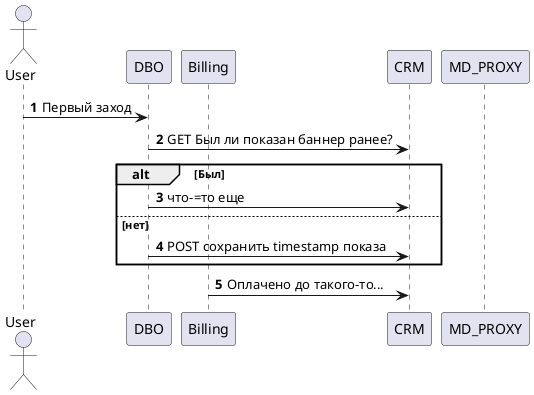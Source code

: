 @startuml
actor User
participant DBO
participant Billing
participant CRM
participant MD_PROXY



autonumber 1
User -> DBO: Первый заход
DBO -> CRM: GET Был ли показан баннер ранее?
alt Был
DBO -> CRM: что-=то еще
else нет
DBO -> CRM: POST сохранить timestamp показа
end
Billing-> CRM: Оплачено до такого-то...
@enduml
